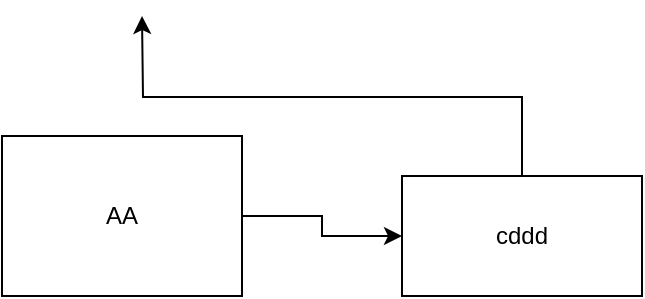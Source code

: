 <mxfile version="17.4.6" type="github">
  <diagram id="VDK6aByDvDrFFNNLJWZu" name="ÃÂ§ÃÂ¬ÃÂ¬ 1 ÃÂ©ÃÂ¡ÃÂµ">
    <mxGraphModel dx="1422" dy="762" grid="1" gridSize="10" guides="1" tooltips="1" connect="1" arrows="1" fold="1" page="1" pageScale="1" pageWidth="827" pageHeight="1169" math="0" shadow="0">
      <root>
        <mxCell id="0" />
        <mxCell id="1" parent="0" />
        <mxCell id="WQWlx0ixhCpkncUQ-owe-3" value="" style="edgeStyle=orthogonalEdgeStyle;rounded=0;orthogonalLoop=1;jettySize=auto;html=1;" parent="1" source="WQWlx0ixhCpkncUQ-owe-1" target="WQWlx0ixhCpkncUQ-owe-2" edge="1">
          <mxGeometry relative="1" as="geometry" />
        </mxCell>
        <mxCell id="WQWlx0ixhCpkncUQ-owe-1" value="AA" style="rounded=0;whiteSpace=wrap;html=1;" parent="1" vertex="1">
          <mxGeometry x="140" y="270" width="120" height="80" as="geometry" />
        </mxCell>
        <mxCell id="HDr_tRibk5UZgyrvD1vS-1" style="edgeStyle=orthogonalEdgeStyle;rounded=0;orthogonalLoop=1;jettySize=auto;html=1;exitX=0.5;exitY=0;exitDx=0;exitDy=0;" parent="1" source="WQWlx0ixhCpkncUQ-owe-2" edge="1">
          <mxGeometry relative="1" as="geometry">
            <mxPoint x="210" y="210" as="targetPoint" />
          </mxGeometry>
        </mxCell>
        <mxCell id="WQWlx0ixhCpkncUQ-owe-2" value="cddd" style="rounded=0;whiteSpace=wrap;html=1;" parent="1" vertex="1">
          <mxGeometry x="340" y="290" width="120" height="60" as="geometry" />
        </mxCell>
      </root>
    </mxGraphModel>
  </diagram>
</mxfile>
